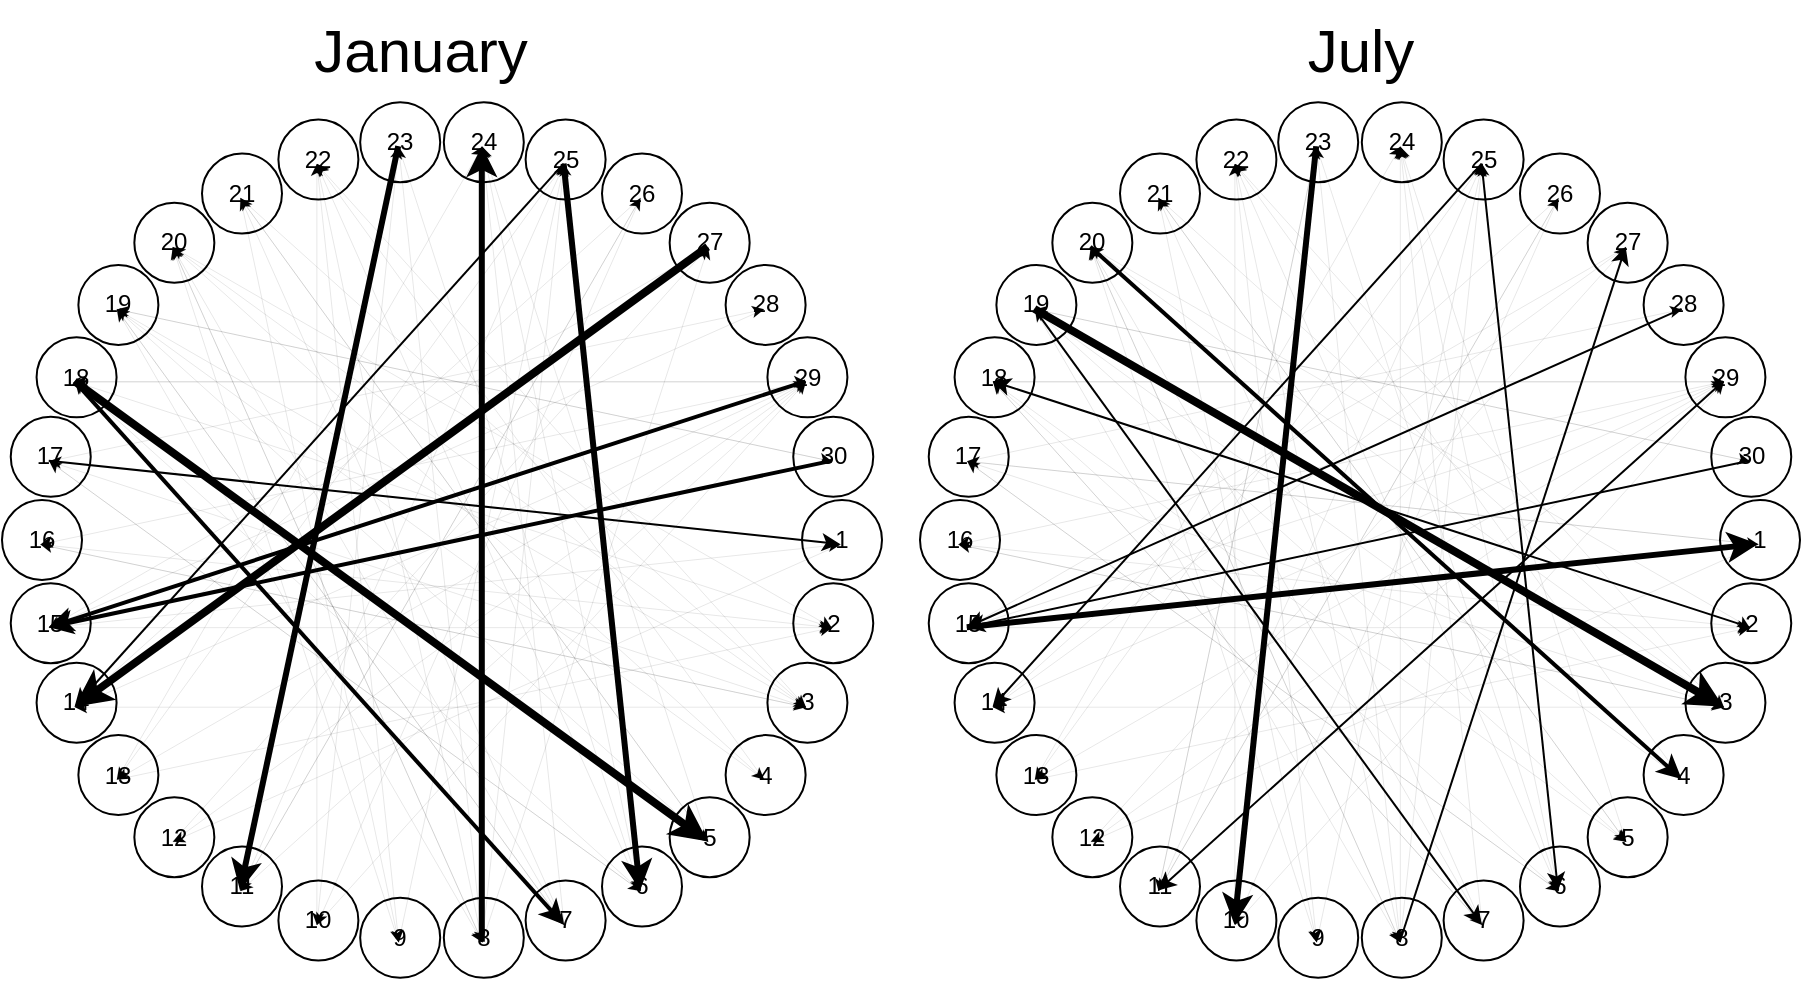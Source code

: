 <mxfile version="21.6.9" type="github">
  <diagram name="第 1 页" id="5oMQ3ZsRyjnSFZF3tfnG">
    <mxGraphModel dx="1050" dy="542" grid="1" gridSize="10" guides="1" tooltips="1" connect="1" arrows="1" fold="1" page="1" pageScale="1" pageWidth="827" pageHeight="1169" math="0" shadow="0">
      <root>
        <mxCell id="0" />
        <mxCell id="1" parent="0" />
        <mxCell id="TIA-kVSFj0vNfFAjIC5h-1" value="" style="group" parent="1" vertex="1" connectable="0">
          <mxGeometry x="51" y="71.096" width="440" height="437.809" as="geometry" />
        </mxCell>
        <mxCell id="TIA-kVSFj0vNfFAjIC5h-2" value="1" style="ellipse;whiteSpace=wrap;html=1;aspect=fixed;" parent="TIA-kVSFj0vNfFAjIC5h-1" vertex="1">
          <mxGeometry x="400" y="198.904" width="40" height="40" as="geometry" />
        </mxCell>
        <mxCell id="TIA-kVSFj0vNfFAjIC5h-3" value="2" style="ellipse;whiteSpace=wrap;html=1;aspect=fixed;" parent="TIA-kVSFj0vNfFAjIC5h-1" vertex="1">
          <mxGeometry x="395.63" y="240.487" width="40" height="40" as="geometry" />
        </mxCell>
        <mxCell id="TIA-kVSFj0vNfFAjIC5h-4" value="3" style="ellipse;whiteSpace=wrap;html=1;aspect=fixed;" parent="TIA-kVSFj0vNfFAjIC5h-1" vertex="1">
          <mxGeometry x="382.709" y="280.252" width="40" height="40" as="geometry" />
        </mxCell>
        <mxCell id="TIA-kVSFj0vNfFAjIC5h-5" value="4" style="ellipse;whiteSpace=wrap;html=1;aspect=fixed;" parent="TIA-kVSFj0vNfFAjIC5h-1" vertex="1">
          <mxGeometry x="361.803" y="316.461" width="40" height="40" as="geometry" />
        </mxCell>
        <mxCell id="TIA-kVSFj0vNfFAjIC5h-6" value="5" style="ellipse;whiteSpace=wrap;html=1;aspect=fixed;" parent="TIA-kVSFj0vNfFAjIC5h-1" vertex="1">
          <mxGeometry x="333.826" y="347.533" width="40" height="40" as="geometry" />
        </mxCell>
        <mxCell id="TIA-kVSFj0vNfFAjIC5h-7" value="6" style="ellipse;whiteSpace=wrap;html=1;aspect=fixed;" parent="TIA-kVSFj0vNfFAjIC5h-1" vertex="1">
          <mxGeometry x="300" y="372.109" width="40" height="40" as="geometry" />
        </mxCell>
        <mxCell id="TIA-kVSFj0vNfFAjIC5h-8" value="7" style="ellipse;whiteSpace=wrap;html=1;aspect=fixed;" parent="TIA-kVSFj0vNfFAjIC5h-1" vertex="1">
          <mxGeometry x="261.803" y="389.116" width="40" height="40" as="geometry" />
        </mxCell>
        <mxCell id="TIA-kVSFj0vNfFAjIC5h-9" value="8" style="ellipse;whiteSpace=wrap;html=1;aspect=fixed;" parent="TIA-kVSFj0vNfFAjIC5h-1" vertex="1">
          <mxGeometry x="220.906" y="397.809" width="40" height="40" as="geometry" />
        </mxCell>
        <mxCell id="TIA-kVSFj0vNfFAjIC5h-10" value="9" style="ellipse;whiteSpace=wrap;html=1;aspect=fixed;" parent="TIA-kVSFj0vNfFAjIC5h-1" vertex="1">
          <mxGeometry x="179.094" y="397.809" width="40" height="40" as="geometry" />
        </mxCell>
        <mxCell id="TIA-kVSFj0vNfFAjIC5h-11" value="10" style="ellipse;whiteSpace=wrap;html=1;aspect=fixed;" parent="TIA-kVSFj0vNfFAjIC5h-1" vertex="1">
          <mxGeometry x="138.197" y="389.116" width="40" height="40" as="geometry" />
        </mxCell>
        <mxCell id="TIA-kVSFj0vNfFAjIC5h-12" value="11" style="ellipse;whiteSpace=wrap;html=1;aspect=fixed;" parent="TIA-kVSFj0vNfFAjIC5h-1" vertex="1">
          <mxGeometry x="100.0" y="372.109" width="40" height="40" as="geometry" />
        </mxCell>
        <mxCell id="TIA-kVSFj0vNfFAjIC5h-13" value="12" style="ellipse;whiteSpace=wrap;html=1;aspect=fixed;" parent="TIA-kVSFj0vNfFAjIC5h-1" vertex="1">
          <mxGeometry x="66.174" y="347.533" width="40" height="40" as="geometry" />
        </mxCell>
        <mxCell id="TIA-kVSFj0vNfFAjIC5h-14" value="13" style="ellipse;whiteSpace=wrap;html=1;aspect=fixed;" parent="TIA-kVSFj0vNfFAjIC5h-1" vertex="1">
          <mxGeometry x="38.197" y="316.461" width="40" height="40" as="geometry" />
        </mxCell>
        <mxCell id="TIA-kVSFj0vNfFAjIC5h-15" value="14" style="ellipse;whiteSpace=wrap;html=1;aspect=fixed;" parent="TIA-kVSFj0vNfFAjIC5h-1" vertex="1">
          <mxGeometry x="17.291" y="280.252" width="40" height="40" as="geometry" />
        </mxCell>
        <mxCell id="TIA-kVSFj0vNfFAjIC5h-16" value="15" style="ellipse;whiteSpace=wrap;html=1;aspect=fixed;" parent="TIA-kVSFj0vNfFAjIC5h-1" vertex="1">
          <mxGeometry x="4.37" y="240.487" width="40" height="40" as="geometry" />
        </mxCell>
        <mxCell id="TIA-kVSFj0vNfFAjIC5h-17" value="16" style="ellipse;whiteSpace=wrap;html=1;aspect=fixed;" parent="TIA-kVSFj0vNfFAjIC5h-1" vertex="1">
          <mxGeometry y="198.904" width="40" height="40" as="geometry" />
        </mxCell>
        <mxCell id="TIA-kVSFj0vNfFAjIC5h-18" value="17" style="ellipse;whiteSpace=wrap;html=1;aspect=fixed;" parent="TIA-kVSFj0vNfFAjIC5h-1" vertex="1">
          <mxGeometry x="4.37" y="157.322" width="40" height="40" as="geometry" />
        </mxCell>
        <mxCell id="TIA-kVSFj0vNfFAjIC5h-19" value="18" style="ellipse;whiteSpace=wrap;html=1;aspect=fixed;" parent="TIA-kVSFj0vNfFAjIC5h-1" vertex="1">
          <mxGeometry x="17.291" y="117.557" width="40" height="40" as="geometry" />
        </mxCell>
        <mxCell id="TIA-kVSFj0vNfFAjIC5h-20" value="19" style="ellipse;whiteSpace=wrap;html=1;aspect=fixed;" parent="TIA-kVSFj0vNfFAjIC5h-1" vertex="1">
          <mxGeometry x="38.197" y="81.347" width="40" height="40" as="geometry" />
        </mxCell>
        <mxCell id="TIA-kVSFj0vNfFAjIC5h-21" value="20" style="ellipse;whiteSpace=wrap;html=1;aspect=fixed;" parent="TIA-kVSFj0vNfFAjIC5h-1" vertex="1">
          <mxGeometry x="66.174" y="50.275" width="40" height="40" as="geometry" />
        </mxCell>
        <mxCell id="TIA-kVSFj0vNfFAjIC5h-22" value="21" style="ellipse;whiteSpace=wrap;html=1;aspect=fixed;" parent="TIA-kVSFj0vNfFAjIC5h-1" vertex="1">
          <mxGeometry x="100.0" y="25.699" width="40" height="40" as="geometry" />
        </mxCell>
        <mxCell id="TIA-kVSFj0vNfFAjIC5h-23" value="22" style="ellipse;whiteSpace=wrap;html=1;aspect=fixed;" parent="TIA-kVSFj0vNfFAjIC5h-1" vertex="1">
          <mxGeometry x="138.197" y="8.693" width="40" height="40" as="geometry" />
        </mxCell>
        <mxCell id="TIA-kVSFj0vNfFAjIC5h-24" value="23" style="ellipse;whiteSpace=wrap;html=1;aspect=fixed;" parent="TIA-kVSFj0vNfFAjIC5h-1" vertex="1">
          <mxGeometry x="179.094" width="40" height="40" as="geometry" />
        </mxCell>
        <mxCell id="TIA-kVSFj0vNfFAjIC5h-25" value="24" style="ellipse;whiteSpace=wrap;html=1;aspect=fixed;" parent="TIA-kVSFj0vNfFAjIC5h-1" vertex="1">
          <mxGeometry x="220.906" width="40" height="40" as="geometry" />
        </mxCell>
        <mxCell id="TIA-kVSFj0vNfFAjIC5h-26" value="25" style="ellipse;whiteSpace=wrap;html=1;aspect=fixed;" parent="TIA-kVSFj0vNfFAjIC5h-1" vertex="1">
          <mxGeometry x="261.803" y="8.693" width="40" height="40" as="geometry" />
        </mxCell>
        <mxCell id="TIA-kVSFj0vNfFAjIC5h-27" value="26" style="ellipse;whiteSpace=wrap;html=1;aspect=fixed;" parent="TIA-kVSFj0vNfFAjIC5h-1" vertex="1">
          <mxGeometry x="300" y="25.699" width="40" height="40" as="geometry" />
        </mxCell>
        <mxCell id="TIA-kVSFj0vNfFAjIC5h-28" value="27" style="ellipse;whiteSpace=wrap;html=1;aspect=fixed;" parent="TIA-kVSFj0vNfFAjIC5h-1" vertex="1">
          <mxGeometry x="333.826" y="50.275" width="40" height="40" as="geometry" />
        </mxCell>
        <mxCell id="TIA-kVSFj0vNfFAjIC5h-29" value="28" style="ellipse;whiteSpace=wrap;html=1;aspect=fixed;" parent="TIA-kVSFj0vNfFAjIC5h-1" vertex="1">
          <mxGeometry x="361.803" y="81.347" width="40" height="40" as="geometry" />
        </mxCell>
        <mxCell id="TIA-kVSFj0vNfFAjIC5h-30" value="29" style="ellipse;whiteSpace=wrap;html=1;aspect=fixed;" parent="TIA-kVSFj0vNfFAjIC5h-1" vertex="1">
          <mxGeometry x="382.709" y="117.557" width="40" height="40" as="geometry" />
        </mxCell>
        <mxCell id="TIA-kVSFj0vNfFAjIC5h-31" value="30" style="ellipse;whiteSpace=wrap;html=1;aspect=fixed;" parent="TIA-kVSFj0vNfFAjIC5h-1" vertex="1">
          <mxGeometry x="395.63" y="157.322" width="40" height="40" as="geometry" />
        </mxCell>
        <mxCell id="TIA-kVSFj0vNfFAjIC5h-32" value="" style="endArrow=classic;html=1;rounded=0;strokeWidth=0;" parent="1" edge="1">
          <mxGeometry width="50" height="50" relative="1" as="geometry">
            <mxPoint x="470" y="292" as="sourcePoint" />
            <mxPoint x="74.37" y="250.418" as="targetPoint" />
          </mxGeometry>
        </mxCell>
        <mxCell id="TIA-kVSFj0vNfFAjIC5h-33" value="" style="endArrow=classic;html=1;rounded=0;strokeWidth=0;" parent="1" edge="1">
          <mxGeometry width="50" height="50" relative="1" as="geometry">
            <mxPoint x="470" y="292" as="sourcePoint" />
            <mxPoint x="136.174" y="440.629" as="targetPoint" />
          </mxGeometry>
        </mxCell>
        <mxCell id="TIA-kVSFj0vNfFAjIC5h-34" value="" style="endArrow=classic;html=1;rounded=0;strokeWidth=0;" parent="1" edge="1">
          <mxGeometry width="50" height="50" relative="1" as="geometry">
            <mxPoint x="465.63" y="333.582" as="sourcePoint" />
            <mxPoint x="87.291" y="210.653" as="targetPoint" />
          </mxGeometry>
        </mxCell>
        <mxCell id="TIA-kVSFj0vNfFAjIC5h-35" value="" style="endArrow=classic;html=1;rounded=0;strokeWidth=0;" parent="1" edge="1">
          <mxGeometry width="50" height="50" relative="1" as="geometry">
            <mxPoint x="452.709" y="373.347" as="sourcePoint" />
            <mxPoint x="136.174" y="143.371" as="targetPoint" />
          </mxGeometry>
        </mxCell>
        <mxCell id="TIA-kVSFj0vNfFAjIC5h-36" value="" style="endArrow=classic;html=1;rounded=0;strokeWidth=0;" parent="1" edge="1">
          <mxGeometry width="50" height="50" relative="1" as="geometry">
            <mxPoint x="452.709" y="373.347" as="sourcePoint" />
            <mxPoint x="70" y="292.0" as="targetPoint" />
          </mxGeometry>
        </mxCell>
        <mxCell id="TIA-kVSFj0vNfFAjIC5h-37" value="" style="endArrow=classic;html=1;rounded=0;strokeWidth=0;" parent="1" edge="1">
          <mxGeometry width="50" height="50" relative="1" as="geometry">
            <mxPoint x="452.709" y="373.347" as="sourcePoint" />
            <mxPoint x="208.197" y="101.789" as="targetPoint" />
          </mxGeometry>
        </mxCell>
        <mxCell id="TIA-kVSFj0vNfFAjIC5h-38" value="" style="endArrow=classic;html=1;rounded=0;strokeWidth=0;" parent="1" edge="1">
          <mxGeometry width="50" height="50" relative="1" as="geometry">
            <mxPoint x="452.709" y="373.347" as="sourcePoint" />
            <mxPoint x="87.291" y="373.347" as="targetPoint" />
          </mxGeometry>
        </mxCell>
        <mxCell id="TIA-kVSFj0vNfFAjIC5h-39" value="" style="endArrow=classic;html=1;rounded=0;strokeWidth=0;" parent="1" edge="1">
          <mxGeometry width="50" height="50" relative="1" as="geometry">
            <mxPoint x="431.803" y="409.557" as="sourcePoint" />
            <mxPoint x="108.197" y="174.443" as="targetPoint" />
          </mxGeometry>
        </mxCell>
        <mxCell id="TIA-kVSFj0vNfFAjIC5h-40" value="" style="endArrow=classic;html=1;rounded=0;strokeWidth=0;" parent="1" edge="1">
          <mxGeometry width="50" height="50" relative="1" as="geometry">
            <mxPoint x="431.803" y="409.557" as="sourcePoint" />
            <mxPoint x="208.197" y="101.789" as="targetPoint" />
          </mxGeometry>
        </mxCell>
        <mxCell id="TIA-kVSFj0vNfFAjIC5h-41" value="" style="endArrow=classic;html=1;rounded=0;strokeWidth=0;" parent="1" edge="1">
          <mxGeometry width="50" height="50" relative="1" as="geometry">
            <mxPoint x="403.826" y="440.629" as="sourcePoint" />
            <mxPoint x="170.0" y="118.795" as="targetPoint" />
          </mxGeometry>
        </mxCell>
        <mxCell id="TIA-kVSFj0vNfFAjIC5h-42" value="" style="endArrow=classic;html=1;rounded=0;strokeWidth=0;" parent="1" edge="1">
          <mxGeometry width="50" height="50" relative="1" as="geometry">
            <mxPoint x="403.826" y="440.629" as="sourcePoint" />
            <mxPoint x="290.906" y="93.096" as="targetPoint" />
          </mxGeometry>
        </mxCell>
        <mxCell id="TIA-kVSFj0vNfFAjIC5h-43" value="" style="endArrow=classic;html=1;rounded=0;strokeWidth=0;" parent="1" edge="1">
          <mxGeometry width="50" height="50" relative="1" as="geometry">
            <mxPoint x="370" y="465.205" as="sourcePoint" />
            <mxPoint x="290.906" y="93.096" as="targetPoint" />
          </mxGeometry>
        </mxCell>
        <mxCell id="TIA-kVSFj0vNfFAjIC5h-44" value="" style="endArrow=classic;html=1;rounded=0;strokeWidth=0;" parent="1" edge="1">
          <mxGeometry width="50" height="50" relative="1" as="geometry">
            <mxPoint x="370" y="465.205" as="sourcePoint" />
            <mxPoint x="87.291" y="210.653" as="targetPoint" />
          </mxGeometry>
        </mxCell>
        <mxCell id="TIA-kVSFj0vNfFAjIC5h-45" value="" style="endArrow=classic;html=1;rounded=0;strokeWidth=0;" parent="1" edge="1">
          <mxGeometry width="50" height="50" relative="1" as="geometry">
            <mxPoint x="370" y="465.205" as="sourcePoint" />
            <mxPoint x="331.803" y="101.789" as="targetPoint" />
          </mxGeometry>
        </mxCell>
        <mxCell id="TIA-kVSFj0vNfFAjIC5h-46" value="" style="endArrow=classic;html=1;rounded=0;strokeWidth=0;" parent="1" edge="1">
          <mxGeometry width="50" height="50" relative="1" as="geometry">
            <mxPoint x="370" y="465.205" as="sourcePoint" />
            <mxPoint x="74.37" y="250.418" as="targetPoint" />
          </mxGeometry>
        </mxCell>
        <mxCell id="TIA-kVSFj0vNfFAjIC5h-47" value="" style="endArrow=classic;html=1;rounded=0;strokeWidth=0;" parent="1" edge="1">
          <mxGeometry width="50" height="50" relative="1" as="geometry">
            <mxPoint x="331.803" y="482.211" as="sourcePoint" />
            <mxPoint x="170.0" y="118.795" as="targetPoint" />
          </mxGeometry>
        </mxCell>
        <mxCell id="TIA-kVSFj0vNfFAjIC5h-48" value="" style="endArrow=classic;html=1;rounded=0;strokeWidth=0;" parent="1" edge="1">
          <mxGeometry width="50" height="50" relative="1" as="geometry">
            <mxPoint x="331.803" y="482.211" as="sourcePoint" />
            <mxPoint x="290.906" y="93.096" as="targetPoint" />
          </mxGeometry>
        </mxCell>
        <mxCell id="TIA-kVSFj0vNfFAjIC5h-49" value="" style="endArrow=classic;html=1;rounded=0;strokeWidth=0;" parent="1" edge="1">
          <mxGeometry width="50" height="50" relative="1" as="geometry">
            <mxPoint x="331.803" y="482.211" as="sourcePoint" />
            <mxPoint x="136.174" y="143.371" as="targetPoint" />
          </mxGeometry>
        </mxCell>
        <mxCell id="TIA-kVSFj0vNfFAjIC5h-50" value="" style="endArrow=classic;html=1;rounded=0;strokeWidth=0;" parent="1" edge="1">
          <mxGeometry width="50" height="50" relative="1" as="geometry">
            <mxPoint x="331.803" y="482.211" as="sourcePoint" />
            <mxPoint x="108.197" y="174.443" as="targetPoint" />
          </mxGeometry>
        </mxCell>
        <mxCell id="TIA-kVSFj0vNfFAjIC5h-51" value="" style="endArrow=classic;html=1;rounded=0;strokeWidth=0;" parent="1" edge="1">
          <mxGeometry width="50" height="50" relative="1" as="geometry">
            <mxPoint x="331.803" y="482.211" as="sourcePoint" />
            <mxPoint x="87.291" y="210.653" as="targetPoint" />
          </mxGeometry>
        </mxCell>
        <mxCell id="TIA-kVSFj0vNfFAjIC5h-52" value="" style="endArrow=classic;html=1;rounded=0;strokeWidth=0;" parent="1" edge="1">
          <mxGeometry width="50" height="50" relative="1" as="geometry">
            <mxPoint x="290.906" y="490.904" as="sourcePoint" />
            <mxPoint x="249.094" y="93.096" as="targetPoint" />
          </mxGeometry>
        </mxCell>
        <mxCell id="TIA-kVSFj0vNfFAjIC5h-53" value="" style="endArrow=classic;html=1;rounded=0;strokeWidth=3;" parent="1" edge="1">
          <mxGeometry width="50" height="50" relative="1" as="geometry">
            <mxPoint x="290.906" y="490.904" as="sourcePoint" />
            <mxPoint x="290.906" y="93.096" as="targetPoint" />
          </mxGeometry>
        </mxCell>
        <mxCell id="TIA-kVSFj0vNfFAjIC5h-54" value="" style="endArrow=classic;html=1;rounded=0;strokeWidth=0;" parent="1" edge="1">
          <mxGeometry width="50" height="50" relative="1" as="geometry">
            <mxPoint x="290.906" y="490.904" as="sourcePoint" />
            <mxPoint x="331.803" y="101.789" as="targetPoint" />
          </mxGeometry>
        </mxCell>
        <mxCell id="TIA-kVSFj0vNfFAjIC5h-55" value="" style="endArrow=classic;html=1;rounded=0;strokeWidth=0;" parent="1" edge="1">
          <mxGeometry width="50" height="50" relative="1" as="geometry">
            <mxPoint x="290.906" y="490.904" as="sourcePoint" />
            <mxPoint x="136.174" y="143.371" as="targetPoint" />
          </mxGeometry>
        </mxCell>
        <mxCell id="TIA-kVSFj0vNfFAjIC5h-56" value="" style="endArrow=classic;html=1;rounded=0;strokeWidth=0;" parent="1" edge="1">
          <mxGeometry width="50" height="50" relative="1" as="geometry">
            <mxPoint x="290.906" y="490.904" as="sourcePoint" />
            <mxPoint x="403.826" y="143.371" as="targetPoint" />
          </mxGeometry>
        </mxCell>
        <mxCell id="TIA-kVSFj0vNfFAjIC5h-57" value="" style="endArrow=classic;html=1;rounded=0;strokeWidth=0;" parent="1" edge="1">
          <mxGeometry width="50" height="50" relative="1" as="geometry">
            <mxPoint x="249.094" y="490.904" as="sourcePoint" />
            <mxPoint x="331.803" y="101.789" as="targetPoint" />
          </mxGeometry>
        </mxCell>
        <mxCell id="TIA-kVSFj0vNfFAjIC5h-58" value="" style="endArrow=classic;html=1;rounded=0;strokeWidth=0;" parent="1" edge="1">
          <mxGeometry width="50" height="50" relative="1" as="geometry">
            <mxPoint x="249.094" y="490.904" as="sourcePoint" />
            <mxPoint x="136.174" y="143.371" as="targetPoint" />
          </mxGeometry>
        </mxCell>
        <mxCell id="TIA-kVSFj0vNfFAjIC5h-59" value="" style="endArrow=classic;html=1;rounded=0;strokeWidth=0;" parent="1" edge="1">
          <mxGeometry width="50" height="50" relative="1" as="geometry">
            <mxPoint x="208.197" y="482.211" as="sourcePoint" />
            <mxPoint x="208.197" y="101.789" as="targetPoint" />
          </mxGeometry>
        </mxCell>
        <mxCell id="TIA-kVSFj0vNfFAjIC5h-60" value="" style="endArrow=classic;html=1;rounded=0;strokeWidth=0;" parent="1" edge="1">
          <mxGeometry width="50" height="50" relative="1" as="geometry">
            <mxPoint x="208.197" y="482.211" as="sourcePoint" />
            <mxPoint x="452.709" y="210.653" as="targetPoint" />
          </mxGeometry>
        </mxCell>
        <mxCell id="TIA-kVSFj0vNfFAjIC5h-61" value="" style="endArrow=classic;html=1;rounded=0;strokeWidth=0;" parent="1" edge="1">
          <mxGeometry width="50" height="50" relative="1" as="geometry">
            <mxPoint x="170.0" y="465.205" as="sourcePoint" />
            <mxPoint x="370" y="118.795" as="targetPoint" />
          </mxGeometry>
        </mxCell>
        <mxCell id="TIA-kVSFj0vNfFAjIC5h-62" value="" style="endArrow=classic;html=1;rounded=0;strokeWidth=0;" parent="1" edge="1">
          <mxGeometry width="50" height="50" relative="1" as="geometry">
            <mxPoint x="170.0" y="465.205" as="sourcePoint" />
            <mxPoint x="331.803" y="101.789" as="targetPoint" />
          </mxGeometry>
        </mxCell>
        <mxCell id="TIA-kVSFj0vNfFAjIC5h-63" value="" style="endArrow=classic;html=1;rounded=0;strokeWidth=0;" parent="1" edge="1">
          <mxGeometry width="50" height="50" relative="1" as="geometry">
            <mxPoint x="170.0" y="465.205" as="sourcePoint" />
            <mxPoint x="249.094" y="93.096" as="targetPoint" />
          </mxGeometry>
        </mxCell>
        <mxCell id="TIA-kVSFj0vNfFAjIC5h-64" value="" style="endArrow=classic;html=1;rounded=0;strokeWidth=0;" parent="1" edge="1">
          <mxGeometry width="50" height="50" relative="1" as="geometry">
            <mxPoint x="136.174" y="440.629" as="sourcePoint" />
            <mxPoint x="403.826" y="143.371" as="targetPoint" />
          </mxGeometry>
        </mxCell>
        <mxCell id="TIA-kVSFj0vNfFAjIC5h-65" value="" style="endArrow=classic;html=1;rounded=0;strokeWidth=0;" parent="1" edge="1">
          <mxGeometry width="50" height="50" relative="1" as="geometry">
            <mxPoint x="136.174" y="440.629" as="sourcePoint" />
            <mxPoint x="452.709" y="210.653" as="targetPoint" />
          </mxGeometry>
        </mxCell>
        <mxCell id="TIA-kVSFj0vNfFAjIC5h-66" value="" style="endArrow=classic;html=1;rounded=0;strokeWidth=0;" parent="1" edge="1">
          <mxGeometry width="50" height="50" relative="1" as="geometry">
            <mxPoint x="108.197" y="409.557" as="sourcePoint" />
            <mxPoint x="465.63" y="333.582" as="targetPoint" />
          </mxGeometry>
        </mxCell>
        <mxCell id="TIA-kVSFj0vNfFAjIC5h-67" value="" style="endArrow=classic;html=1;rounded=0;strokeWidth=0;" parent="1" edge="1">
          <mxGeometry width="50" height="50" relative="1" as="geometry">
            <mxPoint x="108.197" y="409.557" as="sourcePoint" />
            <mxPoint x="290.906" y="93.096" as="targetPoint" />
          </mxGeometry>
        </mxCell>
        <mxCell id="TIA-kVSFj0vNfFAjIC5h-68" value="" style="endArrow=classic;html=1;rounded=0;strokeWidth=0;" parent="1" edge="1">
          <mxGeometry width="50" height="50" relative="1" as="geometry">
            <mxPoint x="87.291" y="373.347" as="sourcePoint" />
            <mxPoint x="452.709" y="210.653" as="targetPoint" />
          </mxGeometry>
        </mxCell>
        <mxCell id="TIA-kVSFj0vNfFAjIC5h-69" value="" style="endArrow=classic;html=1;rounded=0;strokeWidth=0;" parent="1" edge="1">
          <mxGeometry width="50" height="50" relative="1" as="geometry">
            <mxPoint x="74.37" y="333.582" as="sourcePoint" />
            <mxPoint x="470" y="292" as="targetPoint" />
          </mxGeometry>
        </mxCell>
        <mxCell id="TIA-kVSFj0vNfFAjIC5h-70" value="" style="endArrow=classic;html=1;rounded=0;strokeWidth=0;" parent="1" edge="1">
          <mxGeometry width="50" height="50" relative="1" as="geometry">
            <mxPoint x="74.37" y="333.582" as="sourcePoint" />
            <mxPoint x="465.63" y="333.582" as="targetPoint" />
          </mxGeometry>
        </mxCell>
        <mxCell id="TIA-kVSFj0vNfFAjIC5h-71" value="" style="endArrow=classic;html=1;rounded=0;strokeWidth=0;" parent="1" edge="1">
          <mxGeometry width="50" height="50" relative="1" as="geometry">
            <mxPoint x="70" y="292.0" as="sourcePoint" />
            <mxPoint x="465.63" y="333.582" as="targetPoint" />
          </mxGeometry>
        </mxCell>
        <mxCell id="TIA-kVSFj0vNfFAjIC5h-72" value="" style="endArrow=classic;html=1;rounded=0;strokeWidth=0;" parent="1" edge="1">
          <mxGeometry width="50" height="50" relative="1" as="geometry">
            <mxPoint x="70" y="292.0" as="sourcePoint" />
            <mxPoint x="452.709" y="373.347" as="targetPoint" />
          </mxGeometry>
        </mxCell>
        <mxCell id="TIA-kVSFj0vNfFAjIC5h-73" value="" style="endArrow=classic;html=1;rounded=0;strokeWidth=1;" parent="1" edge="1">
          <mxGeometry width="50" height="50" relative="1" as="geometry">
            <mxPoint x="74.37" y="250.418" as="sourcePoint" />
            <mxPoint x="470" y="292" as="targetPoint" />
          </mxGeometry>
        </mxCell>
        <mxCell id="TIA-kVSFj0vNfFAjIC5h-74" value="" style="endArrow=classic;html=1;rounded=0;strokeWidth=0;" parent="1" edge="1">
          <mxGeometry width="50" height="50" relative="1" as="geometry">
            <mxPoint x="74.37" y="250.418" as="sourcePoint" />
            <mxPoint x="452.709" y="373.347" as="targetPoint" />
          </mxGeometry>
        </mxCell>
        <mxCell id="TIA-kVSFj0vNfFAjIC5h-75" value="" style="endArrow=classic;html=1;rounded=0;strokeWidth=0;" parent="1" edge="1">
          <mxGeometry width="50" height="50" relative="1" as="geometry">
            <mxPoint x="74.37" y="250.418" as="sourcePoint" />
            <mxPoint x="431.803" y="174.443" as="targetPoint" />
          </mxGeometry>
        </mxCell>
        <mxCell id="TIA-kVSFj0vNfFAjIC5h-76" value="" style="endArrow=classic;html=1;rounded=0;strokeWidth=0;" parent="1" edge="1">
          <mxGeometry width="50" height="50" relative="1" as="geometry">
            <mxPoint x="74.37" y="250.418" as="sourcePoint" />
            <mxPoint x="370" y="465.205" as="targetPoint" />
          </mxGeometry>
        </mxCell>
        <mxCell id="TIA-kVSFj0vNfFAjIC5h-77" value="" style="endArrow=classic;html=1;rounded=0;strokeWidth=4;" parent="1" edge="1">
          <mxGeometry width="50" height="50" relative="1" as="geometry">
            <mxPoint x="87.291" y="210.653" as="sourcePoint" />
            <mxPoint x="403.826" y="440.629" as="targetPoint" />
          </mxGeometry>
        </mxCell>
        <mxCell id="TIA-kVSFj0vNfFAjIC5h-78" value="" style="endArrow=classic;html=1;rounded=0;strokeWidth=2;" parent="1" edge="1">
          <mxGeometry width="50" height="50" relative="1" as="geometry">
            <mxPoint x="87.291" y="210.653" as="sourcePoint" />
            <mxPoint x="331.803" y="482.211" as="targetPoint" />
          </mxGeometry>
        </mxCell>
        <mxCell id="TIA-kVSFj0vNfFAjIC5h-79" value="" style="endArrow=classic;html=1;rounded=0;strokeWidth=0;" parent="1" edge="1">
          <mxGeometry width="50" height="50" relative="1" as="geometry">
            <mxPoint x="87.291" y="210.653" as="sourcePoint" />
            <mxPoint x="452.709" y="210.653" as="targetPoint" />
          </mxGeometry>
        </mxCell>
        <mxCell id="TIA-kVSFj0vNfFAjIC5h-80" value="" style="endArrow=classic;html=1;rounded=0;strokeWidth=0;" parent="1" edge="1">
          <mxGeometry width="50" height="50" relative="1" as="geometry">
            <mxPoint x="108.197" y="174.443" as="sourcePoint" />
            <mxPoint x="403.826" y="440.629" as="targetPoint" />
          </mxGeometry>
        </mxCell>
        <mxCell id="TIA-kVSFj0vNfFAjIC5h-81" value="" style="endArrow=classic;html=1;rounded=0;strokeWidth=0;" parent="1" edge="1">
          <mxGeometry width="50" height="50" relative="1" as="geometry">
            <mxPoint x="108.197" y="174.443" as="sourcePoint" />
            <mxPoint x="452.709" y="373.347" as="targetPoint" />
          </mxGeometry>
        </mxCell>
        <mxCell id="TIA-kVSFj0vNfFAjIC5h-82" value="" style="endArrow=classic;html=1;rounded=0;strokeWidth=0;" parent="1" edge="1">
          <mxGeometry width="50" height="50" relative="1" as="geometry">
            <mxPoint x="108.197" y="174.443" as="sourcePoint" />
            <mxPoint x="331.803" y="482.211" as="targetPoint" />
          </mxGeometry>
        </mxCell>
        <mxCell id="TIA-kVSFj0vNfFAjIC5h-83" value="" style="endArrow=classic;html=1;rounded=0;strokeWidth=0;" parent="1" edge="1">
          <mxGeometry width="50" height="50" relative="1" as="geometry">
            <mxPoint x="108.197" y="174.443" as="sourcePoint" />
            <mxPoint x="465.63" y="250.418" as="targetPoint" />
          </mxGeometry>
        </mxCell>
        <mxCell id="TIA-kVSFj0vNfFAjIC5h-84" value="" style="endArrow=classic;html=1;rounded=0;strokeWidth=0;" parent="1" edge="1">
          <mxGeometry width="50" height="50" relative="1" as="geometry">
            <mxPoint x="108.197" y="174.443" as="sourcePoint" />
            <mxPoint x="290.906" y="490.904" as="targetPoint" />
          </mxGeometry>
        </mxCell>
        <mxCell id="TIA-kVSFj0vNfFAjIC5h-85" value="" style="endArrow=classic;html=1;rounded=0;strokeWidth=0;" parent="1" edge="1">
          <mxGeometry width="50" height="50" relative="1" as="geometry">
            <mxPoint x="136.174" y="143.371" as="sourcePoint" />
            <mxPoint x="431.803" y="409.557" as="targetPoint" />
          </mxGeometry>
        </mxCell>
        <mxCell id="TIA-kVSFj0vNfFAjIC5h-86" value="" style="endArrow=classic;html=1;rounded=0;strokeWidth=0;" parent="1" edge="1">
          <mxGeometry width="50" height="50" relative="1" as="geometry">
            <mxPoint x="136.174" y="143.371" as="sourcePoint" />
            <mxPoint x="290.906" y="490.904" as="targetPoint" />
          </mxGeometry>
        </mxCell>
        <mxCell id="TIA-kVSFj0vNfFAjIC5h-87" value="" style="endArrow=classic;html=1;rounded=0;strokeWidth=0;" parent="1" edge="1">
          <mxGeometry width="50" height="50" relative="1" as="geometry">
            <mxPoint x="136.174" y="143.371" as="sourcePoint" />
            <mxPoint x="465.63" y="333.582" as="targetPoint" />
          </mxGeometry>
        </mxCell>
        <mxCell id="TIA-kVSFj0vNfFAjIC5h-88" value="" style="endArrow=classic;html=1;rounded=0;strokeWidth=0;" parent="1" edge="1">
          <mxGeometry width="50" height="50" relative="1" as="geometry">
            <mxPoint x="170.0" y="118.795" as="sourcePoint" />
            <mxPoint x="403.826" y="440.629" as="targetPoint" />
          </mxGeometry>
        </mxCell>
        <mxCell id="TIA-kVSFj0vNfFAjIC5h-89" value="" style="endArrow=classic;html=1;rounded=0;strokeWidth=0;" parent="1" edge="1">
          <mxGeometry width="50" height="50" relative="1" as="geometry">
            <mxPoint x="170.0" y="118.795" as="sourcePoint" />
            <mxPoint x="249.094" y="490.904" as="targetPoint" />
          </mxGeometry>
        </mxCell>
        <mxCell id="TIA-kVSFj0vNfFAjIC5h-90" value="" style="endArrow=classic;html=1;rounded=0;strokeWidth=0;" parent="1" edge="1">
          <mxGeometry width="50" height="50" relative="1" as="geometry">
            <mxPoint x="170.0" y="118.795" as="sourcePoint" />
            <mxPoint x="452.709" y="373.347" as="targetPoint" />
          </mxGeometry>
        </mxCell>
        <mxCell id="TIA-kVSFj0vNfFAjIC5h-91" value="" style="endArrow=classic;html=1;rounded=0;strokeWidth=0;" parent="1" edge="1">
          <mxGeometry width="50" height="50" relative="1" as="geometry">
            <mxPoint x="208.197" y="101.789" as="sourcePoint" />
            <mxPoint x="290.906" y="490.904" as="targetPoint" />
          </mxGeometry>
        </mxCell>
        <mxCell id="TIA-kVSFj0vNfFAjIC5h-92" value="" style="endArrow=classic;html=1;rounded=0;strokeWidth=0;" parent="1" edge="1">
          <mxGeometry width="50" height="50" relative="1" as="geometry">
            <mxPoint x="208.197" y="101.789" as="sourcePoint" />
            <mxPoint x="370" y="465.205" as="targetPoint" />
          </mxGeometry>
        </mxCell>
        <mxCell id="TIA-kVSFj0vNfFAjIC5h-93" value="" style="endArrow=classic;html=1;rounded=0;strokeWidth=0;" parent="1" edge="1">
          <mxGeometry width="50" height="50" relative="1" as="geometry">
            <mxPoint x="208.197" y="101.789" as="sourcePoint" />
            <mxPoint x="249.094" y="490.904" as="targetPoint" />
          </mxGeometry>
        </mxCell>
        <mxCell id="TIA-kVSFj0vNfFAjIC5h-94" value="" style="endArrow=classic;html=1;rounded=0;strokeWidth=0;" parent="1" edge="1">
          <mxGeometry width="50" height="50" relative="1" as="geometry">
            <mxPoint x="249.094" y="93.096" as="sourcePoint" />
            <mxPoint x="208.197" y="482.211" as="targetPoint" />
          </mxGeometry>
        </mxCell>
        <mxCell id="TIA-kVSFj0vNfFAjIC5h-95" value="" style="endArrow=classic;html=1;rounded=0;strokeWidth=0;" parent="1" edge="1">
          <mxGeometry width="50" height="50" relative="1" as="geometry">
            <mxPoint x="249.094" y="93.096" as="sourcePoint" />
            <mxPoint x="370" y="465.205" as="targetPoint" />
          </mxGeometry>
        </mxCell>
        <mxCell id="TIA-kVSFj0vNfFAjIC5h-96" value="" style="endArrow=classic;html=1;rounded=0;strokeWidth=3;" parent="1" edge="1">
          <mxGeometry width="50" height="50" relative="1" as="geometry">
            <mxPoint x="249.094" y="93.096" as="sourcePoint" />
            <mxPoint x="170.0" y="465.205" as="targetPoint" />
          </mxGeometry>
        </mxCell>
        <mxCell id="TIA-kVSFj0vNfFAjIC5h-97" value="" style="endArrow=classic;html=1;rounded=0;strokeWidth=0;" parent="1" edge="1">
          <mxGeometry width="50" height="50" relative="1" as="geometry">
            <mxPoint x="331.803" y="101.789" as="sourcePoint" />
            <mxPoint x="108.197" y="409.557" as="targetPoint" />
          </mxGeometry>
        </mxCell>
        <mxCell id="TIA-kVSFj0vNfFAjIC5h-98" value="" style="endArrow=classic;html=1;rounded=0;strokeWidth=1;" parent="1" edge="1">
          <mxGeometry width="50" height="50" relative="1" as="geometry">
            <mxPoint x="331.803" y="101.789" as="sourcePoint" />
            <mxPoint x="87.291" y="373.347" as="targetPoint" />
          </mxGeometry>
        </mxCell>
        <mxCell id="TIA-kVSFj0vNfFAjIC5h-99" value="" style="endArrow=classic;html=1;rounded=0;strokeWidth=3;" parent="1" edge="1">
          <mxGeometry width="50" height="50" relative="1" as="geometry">
            <mxPoint x="331.803" y="101.789" as="sourcePoint" />
            <mxPoint x="370" y="465.205" as="targetPoint" />
          </mxGeometry>
        </mxCell>
        <mxCell id="TIA-kVSFj0vNfFAjIC5h-100" value="" style="endArrow=classic;html=1;rounded=0;strokeWidth=0;" parent="1" edge="1">
          <mxGeometry width="50" height="50" relative="1" as="geometry">
            <mxPoint x="370" y="118.795" as="sourcePoint" />
            <mxPoint x="170.0" y="465.205" as="targetPoint" />
          </mxGeometry>
        </mxCell>
        <mxCell id="TIA-kVSFj0vNfFAjIC5h-101" value="" style="endArrow=classic;html=1;rounded=0;strokeWidth=0;" parent="1" edge="1">
          <mxGeometry width="50" height="50" relative="1" as="geometry">
            <mxPoint x="370" y="118.795" as="sourcePoint" />
            <mxPoint x="208.197" y="482.211" as="targetPoint" />
          </mxGeometry>
        </mxCell>
        <mxCell id="TIA-kVSFj0vNfFAjIC5h-102" value="" style="endArrow=classic;html=1;rounded=0;strokeWidth=0;" parent="1" edge="1">
          <mxGeometry width="50" height="50" relative="1" as="geometry">
            <mxPoint x="370" y="118.795" as="sourcePoint" />
            <mxPoint x="87.291" y="373.347" as="targetPoint" />
          </mxGeometry>
        </mxCell>
        <mxCell id="TIA-kVSFj0vNfFAjIC5h-103" value="" style="endArrow=classic;html=1;rounded=0;strokeWidth=4;" parent="1" edge="1">
          <mxGeometry width="50" height="50" relative="1" as="geometry">
            <mxPoint x="403.826" y="143.371" as="sourcePoint" />
            <mxPoint x="87.291" y="373.347" as="targetPoint" />
          </mxGeometry>
        </mxCell>
        <mxCell id="TIA-kVSFj0vNfFAjIC5h-104" value="" style="endArrow=classic;html=1;rounded=0;strokeWidth=0;" parent="1" edge="1">
          <mxGeometry width="50" height="50" relative="1" as="geometry">
            <mxPoint x="403.826" y="143.371" as="sourcePoint" />
            <mxPoint x="74.37" y="333.582" as="targetPoint" />
          </mxGeometry>
        </mxCell>
        <mxCell id="TIA-kVSFj0vNfFAjIC5h-105" value="" style="endArrow=classic;html=1;rounded=0;strokeWidth=0;" parent="1" edge="1">
          <mxGeometry width="50" height="50" relative="1" as="geometry">
            <mxPoint x="431.803" y="174.443" as="sourcePoint" />
            <mxPoint x="74.37" y="333.582" as="targetPoint" />
          </mxGeometry>
        </mxCell>
        <mxCell id="TIA-kVSFj0vNfFAjIC5h-106" value="" style="endArrow=classic;html=1;rounded=0;strokeWidth=2;" parent="1" edge="1">
          <mxGeometry width="50" height="50" relative="1" as="geometry">
            <mxPoint x="452.709" y="210.653" as="sourcePoint" />
            <mxPoint x="74.37" y="333.582" as="targetPoint" />
          </mxGeometry>
        </mxCell>
        <mxCell id="TIA-kVSFj0vNfFAjIC5h-107" value="" style="endArrow=classic;html=1;rounded=0;strokeWidth=0;" parent="1" edge="1">
          <mxGeometry width="50" height="50" relative="1" as="geometry">
            <mxPoint x="452.709" y="210.653" as="sourcePoint" />
            <mxPoint x="108.197" y="409.557" as="targetPoint" />
          </mxGeometry>
        </mxCell>
        <mxCell id="TIA-kVSFj0vNfFAjIC5h-108" value="" style="endArrow=classic;html=1;rounded=0;strokeWidth=0;" parent="1" edge="1">
          <mxGeometry width="50" height="50" relative="1" as="geometry">
            <mxPoint x="452.709" y="210.653" as="sourcePoint" />
            <mxPoint x="70" y="292.0" as="targetPoint" />
          </mxGeometry>
        </mxCell>
        <mxCell id="TIA-kVSFj0vNfFAjIC5h-109" value="" style="endArrow=classic;html=1;rounded=0;strokeWidth=0;" parent="1" edge="1">
          <mxGeometry width="50" height="50" relative="1" as="geometry">
            <mxPoint x="452.709" y="210.653" as="sourcePoint" />
            <mxPoint x="170.0" y="465.205" as="targetPoint" />
          </mxGeometry>
        </mxCell>
        <mxCell id="TIA-kVSFj0vNfFAjIC5h-110" value="" style="endArrow=classic;html=1;rounded=0;strokeWidth=0;" parent="1" edge="1">
          <mxGeometry width="50" height="50" relative="1" as="geometry">
            <mxPoint x="452.709" y="210.653" as="sourcePoint" />
            <mxPoint x="87.291" y="210.653" as="targetPoint" />
          </mxGeometry>
        </mxCell>
        <mxCell id="TIA-kVSFj0vNfFAjIC5h-111" value="" style="endArrow=classic;html=1;rounded=0;strokeWidth=2;" parent="1" edge="1">
          <mxGeometry width="50" height="50" relative="1" as="geometry">
            <mxPoint x="465.63" y="250.418" as="sourcePoint" />
            <mxPoint x="74.37" y="333.582" as="targetPoint" />
          </mxGeometry>
        </mxCell>
        <mxCell id="TIA-kVSFj0vNfFAjIC5h-112" value="" style="endArrow=classic;html=1;rounded=0;strokeWidth=0;" parent="1" edge="1">
          <mxGeometry width="50" height="50" relative="1" as="geometry">
            <mxPoint x="465.63" y="250.418" as="sourcePoint" />
            <mxPoint x="108.197" y="174.443" as="targetPoint" />
          </mxGeometry>
        </mxCell>
        <mxCell id="TIA-kVSFj0vNfFAjIC5h-113" value="" style="group" parent="1" vertex="1" connectable="0">
          <mxGeometry x="510" y="71.096" width="440" height="437.809" as="geometry" />
        </mxCell>
        <mxCell id="TIA-kVSFj0vNfFAjIC5h-114" value="1" style="ellipse;whiteSpace=wrap;html=1;aspect=fixed;" parent="TIA-kVSFj0vNfFAjIC5h-113" vertex="1">
          <mxGeometry x="400" y="198.904" width="40" height="40" as="geometry" />
        </mxCell>
        <mxCell id="TIA-kVSFj0vNfFAjIC5h-115" value="2" style="ellipse;whiteSpace=wrap;html=1;aspect=fixed;" parent="TIA-kVSFj0vNfFAjIC5h-113" vertex="1">
          <mxGeometry x="395.63" y="240.487" width="40" height="40" as="geometry" />
        </mxCell>
        <mxCell id="TIA-kVSFj0vNfFAjIC5h-116" value="3" style="ellipse;whiteSpace=wrap;html=1;aspect=fixed;" parent="TIA-kVSFj0vNfFAjIC5h-113" vertex="1">
          <mxGeometry x="382.709" y="280.252" width="40" height="40" as="geometry" />
        </mxCell>
        <mxCell id="TIA-kVSFj0vNfFAjIC5h-117" value="4" style="ellipse;whiteSpace=wrap;html=1;aspect=fixed;" parent="TIA-kVSFj0vNfFAjIC5h-113" vertex="1">
          <mxGeometry x="361.803" y="316.461" width="40" height="40" as="geometry" />
        </mxCell>
        <mxCell id="TIA-kVSFj0vNfFAjIC5h-118" value="5" style="ellipse;whiteSpace=wrap;html=1;aspect=fixed;" parent="TIA-kVSFj0vNfFAjIC5h-113" vertex="1">
          <mxGeometry x="333.826" y="347.533" width="40" height="40" as="geometry" />
        </mxCell>
        <mxCell id="TIA-kVSFj0vNfFAjIC5h-119" value="6" style="ellipse;whiteSpace=wrap;html=1;aspect=fixed;" parent="TIA-kVSFj0vNfFAjIC5h-113" vertex="1">
          <mxGeometry x="300" y="372.109" width="40" height="40" as="geometry" />
        </mxCell>
        <mxCell id="TIA-kVSFj0vNfFAjIC5h-120" value="7" style="ellipse;whiteSpace=wrap;html=1;aspect=fixed;" parent="TIA-kVSFj0vNfFAjIC5h-113" vertex="1">
          <mxGeometry x="261.803" y="389.116" width="40" height="40" as="geometry" />
        </mxCell>
        <mxCell id="TIA-kVSFj0vNfFAjIC5h-121" value="8" style="ellipse;whiteSpace=wrap;html=1;aspect=fixed;" parent="TIA-kVSFj0vNfFAjIC5h-113" vertex="1">
          <mxGeometry x="220.906" y="397.809" width="40" height="40" as="geometry" />
        </mxCell>
        <mxCell id="TIA-kVSFj0vNfFAjIC5h-122" value="9" style="ellipse;whiteSpace=wrap;html=1;aspect=fixed;" parent="TIA-kVSFj0vNfFAjIC5h-113" vertex="1">
          <mxGeometry x="179.094" y="397.809" width="40" height="40" as="geometry" />
        </mxCell>
        <mxCell id="TIA-kVSFj0vNfFAjIC5h-123" value="10" style="ellipse;whiteSpace=wrap;html=1;aspect=fixed;" parent="TIA-kVSFj0vNfFAjIC5h-113" vertex="1">
          <mxGeometry x="138.197" y="389.116" width="40" height="40" as="geometry" />
        </mxCell>
        <mxCell id="TIA-kVSFj0vNfFAjIC5h-124" value="11" style="ellipse;whiteSpace=wrap;html=1;aspect=fixed;" parent="TIA-kVSFj0vNfFAjIC5h-113" vertex="1">
          <mxGeometry x="100.0" y="372.109" width="40" height="40" as="geometry" />
        </mxCell>
        <mxCell id="TIA-kVSFj0vNfFAjIC5h-125" value="12" style="ellipse;whiteSpace=wrap;html=1;aspect=fixed;" parent="TIA-kVSFj0vNfFAjIC5h-113" vertex="1">
          <mxGeometry x="66.174" y="347.533" width="40" height="40" as="geometry" />
        </mxCell>
        <mxCell id="TIA-kVSFj0vNfFAjIC5h-126" value="13" style="ellipse;whiteSpace=wrap;html=1;aspect=fixed;" parent="TIA-kVSFj0vNfFAjIC5h-113" vertex="1">
          <mxGeometry x="38.197" y="316.461" width="40" height="40" as="geometry" />
        </mxCell>
        <mxCell id="TIA-kVSFj0vNfFAjIC5h-127" value="14" style="ellipse;whiteSpace=wrap;html=1;aspect=fixed;" parent="TIA-kVSFj0vNfFAjIC5h-113" vertex="1">
          <mxGeometry x="17.291" y="280.252" width="40" height="40" as="geometry" />
        </mxCell>
        <mxCell id="TIA-kVSFj0vNfFAjIC5h-128" value="15" style="ellipse;whiteSpace=wrap;html=1;aspect=fixed;" parent="TIA-kVSFj0vNfFAjIC5h-113" vertex="1">
          <mxGeometry x="4.37" y="240.487" width="40" height="40" as="geometry" />
        </mxCell>
        <mxCell id="TIA-kVSFj0vNfFAjIC5h-129" value="16" style="ellipse;whiteSpace=wrap;html=1;aspect=fixed;" parent="TIA-kVSFj0vNfFAjIC5h-113" vertex="1">
          <mxGeometry y="198.904" width="40" height="40" as="geometry" />
        </mxCell>
        <mxCell id="TIA-kVSFj0vNfFAjIC5h-130" value="17" style="ellipse;whiteSpace=wrap;html=1;aspect=fixed;" parent="TIA-kVSFj0vNfFAjIC5h-113" vertex="1">
          <mxGeometry x="4.37" y="157.322" width="40" height="40" as="geometry" />
        </mxCell>
        <mxCell id="TIA-kVSFj0vNfFAjIC5h-131" value="18" style="ellipse;whiteSpace=wrap;html=1;aspect=fixed;" parent="TIA-kVSFj0vNfFAjIC5h-113" vertex="1">
          <mxGeometry x="17.291" y="117.557" width="40" height="40" as="geometry" />
        </mxCell>
        <mxCell id="TIA-kVSFj0vNfFAjIC5h-132" value="19" style="ellipse;whiteSpace=wrap;html=1;aspect=fixed;" parent="TIA-kVSFj0vNfFAjIC5h-113" vertex="1">
          <mxGeometry x="38.197" y="81.347" width="40" height="40" as="geometry" />
        </mxCell>
        <mxCell id="TIA-kVSFj0vNfFAjIC5h-133" value="20" style="ellipse;whiteSpace=wrap;html=1;aspect=fixed;" parent="TIA-kVSFj0vNfFAjIC5h-113" vertex="1">
          <mxGeometry x="66.174" y="50.275" width="40" height="40" as="geometry" />
        </mxCell>
        <mxCell id="TIA-kVSFj0vNfFAjIC5h-134" value="21" style="ellipse;whiteSpace=wrap;html=1;aspect=fixed;" parent="TIA-kVSFj0vNfFAjIC5h-113" vertex="1">
          <mxGeometry x="100.0" y="25.699" width="40" height="40" as="geometry" />
        </mxCell>
        <mxCell id="TIA-kVSFj0vNfFAjIC5h-135" value="22" style="ellipse;whiteSpace=wrap;html=1;aspect=fixed;" parent="TIA-kVSFj0vNfFAjIC5h-113" vertex="1">
          <mxGeometry x="138.197" y="8.693" width="40" height="40" as="geometry" />
        </mxCell>
        <mxCell id="TIA-kVSFj0vNfFAjIC5h-136" value="23" style="ellipse;whiteSpace=wrap;html=1;aspect=fixed;" parent="TIA-kVSFj0vNfFAjIC5h-113" vertex="1">
          <mxGeometry x="179.094" width="40" height="40" as="geometry" />
        </mxCell>
        <mxCell id="TIA-kVSFj0vNfFAjIC5h-137" value="24" style="ellipse;whiteSpace=wrap;html=1;aspect=fixed;" parent="TIA-kVSFj0vNfFAjIC5h-113" vertex="1">
          <mxGeometry x="220.906" width="40" height="40" as="geometry" />
        </mxCell>
        <mxCell id="TIA-kVSFj0vNfFAjIC5h-138" value="25" style="ellipse;whiteSpace=wrap;html=1;aspect=fixed;" parent="TIA-kVSFj0vNfFAjIC5h-113" vertex="1">
          <mxGeometry x="261.803" y="8.693" width="40" height="40" as="geometry" />
        </mxCell>
        <mxCell id="TIA-kVSFj0vNfFAjIC5h-139" value="26" style="ellipse;whiteSpace=wrap;html=1;aspect=fixed;" parent="TIA-kVSFj0vNfFAjIC5h-113" vertex="1">
          <mxGeometry x="300" y="25.699" width="40" height="40" as="geometry" />
        </mxCell>
        <mxCell id="TIA-kVSFj0vNfFAjIC5h-140" value="27" style="ellipse;whiteSpace=wrap;html=1;aspect=fixed;" parent="TIA-kVSFj0vNfFAjIC5h-113" vertex="1">
          <mxGeometry x="333.826" y="50.275" width="40" height="40" as="geometry" />
        </mxCell>
        <mxCell id="TIA-kVSFj0vNfFAjIC5h-141" value="28" style="ellipse;whiteSpace=wrap;html=1;aspect=fixed;" parent="TIA-kVSFj0vNfFAjIC5h-113" vertex="1">
          <mxGeometry x="361.803" y="81.347" width="40" height="40" as="geometry" />
        </mxCell>
        <mxCell id="TIA-kVSFj0vNfFAjIC5h-142" value="29" style="ellipse;whiteSpace=wrap;html=1;aspect=fixed;" parent="TIA-kVSFj0vNfFAjIC5h-113" vertex="1">
          <mxGeometry x="382.709" y="117.557" width="40" height="40" as="geometry" />
        </mxCell>
        <mxCell id="TIA-kVSFj0vNfFAjIC5h-143" value="30" style="ellipse;whiteSpace=wrap;html=1;aspect=fixed;" parent="TIA-kVSFj0vNfFAjIC5h-113" vertex="1">
          <mxGeometry x="395.63" y="157.322" width="40" height="40" as="geometry" />
        </mxCell>
        <mxCell id="TIA-kVSFj0vNfFAjIC5h-144" value="" style="endArrow=classic;html=1;rounded=0;strokeWidth=0;" parent="1" edge="1">
          <mxGeometry width="50" height="50" relative="1" as="geometry">
            <mxPoint x="929" y="292" as="sourcePoint" />
            <mxPoint x="533.37" y="250.418" as="targetPoint" />
          </mxGeometry>
        </mxCell>
        <mxCell id="TIA-kVSFj0vNfFAjIC5h-145" value="" style="endArrow=classic;html=1;rounded=0;strokeWidth=0;" parent="1" edge="1">
          <mxGeometry width="50" height="50" relative="1" as="geometry">
            <mxPoint x="929" y="292" as="sourcePoint" />
            <mxPoint x="595.174" y="440.629" as="targetPoint" />
          </mxGeometry>
        </mxCell>
        <mxCell id="TIA-kVSFj0vNfFAjIC5h-146" value="" style="endArrow=classic;html=1;rounded=0;strokeWidth=1;" parent="1" edge="1">
          <mxGeometry width="50" height="50" relative="1" as="geometry">
            <mxPoint x="924.63" y="333.582" as="sourcePoint" />
            <mxPoint x="546.291" y="210.653" as="targetPoint" />
          </mxGeometry>
        </mxCell>
        <mxCell id="TIA-kVSFj0vNfFAjIC5h-147" value="" style="endArrow=classic;html=1;rounded=0;strokeWidth=0;" parent="1" edge="1">
          <mxGeometry width="50" height="50" relative="1" as="geometry">
            <mxPoint x="911.709" y="373.347" as="sourcePoint" />
            <mxPoint x="595.174" y="143.371" as="targetPoint" />
          </mxGeometry>
        </mxCell>
        <mxCell id="TIA-kVSFj0vNfFAjIC5h-148" value="" style="endArrow=classic;html=1;rounded=0;strokeWidth=0;" parent="1" edge="1">
          <mxGeometry width="50" height="50" relative="1" as="geometry">
            <mxPoint x="911.709" y="373.347" as="sourcePoint" />
            <mxPoint x="529" y="292.0" as="targetPoint" />
          </mxGeometry>
        </mxCell>
        <mxCell id="TIA-kVSFj0vNfFAjIC5h-149" value="" style="endArrow=classic;html=1;rounded=0;strokeWidth=0;" parent="1" edge="1">
          <mxGeometry width="50" height="50" relative="1" as="geometry">
            <mxPoint x="911.709" y="373.347" as="sourcePoint" />
            <mxPoint x="667.197" y="101.789" as="targetPoint" />
          </mxGeometry>
        </mxCell>
        <mxCell id="TIA-kVSFj0vNfFAjIC5h-150" value="" style="endArrow=classic;html=1;rounded=0;strokeWidth=0;" parent="1" edge="1">
          <mxGeometry width="50" height="50" relative="1" as="geometry">
            <mxPoint x="911.709" y="373.347" as="sourcePoint" />
            <mxPoint x="546.291" y="373.347" as="targetPoint" />
          </mxGeometry>
        </mxCell>
        <mxCell id="TIA-kVSFj0vNfFAjIC5h-151" value="" style="endArrow=classic;html=1;rounded=0;strokeWidth=0;" parent="1" edge="1">
          <mxGeometry width="50" height="50" relative="1" as="geometry">
            <mxPoint x="890.803" y="409.557" as="sourcePoint" />
            <mxPoint x="567.197" y="174.443" as="targetPoint" />
          </mxGeometry>
        </mxCell>
        <mxCell id="TIA-kVSFj0vNfFAjIC5h-152" value="" style="endArrow=classic;html=1;rounded=0;strokeWidth=0;" parent="1" edge="1">
          <mxGeometry width="50" height="50" relative="1" as="geometry">
            <mxPoint x="890.803" y="409.557" as="sourcePoint" />
            <mxPoint x="667.197" y="101.789" as="targetPoint" />
          </mxGeometry>
        </mxCell>
        <mxCell id="TIA-kVSFj0vNfFAjIC5h-153" value="" style="endArrow=classic;html=1;rounded=0;strokeWidth=0;" parent="1" edge="1">
          <mxGeometry width="50" height="50" relative="1" as="geometry">
            <mxPoint x="862.826" y="440.629" as="sourcePoint" />
            <mxPoint x="629.0" y="118.795" as="targetPoint" />
          </mxGeometry>
        </mxCell>
        <mxCell id="TIA-kVSFj0vNfFAjIC5h-154" value="" style="endArrow=classic;html=1;rounded=0;strokeWidth=0;" parent="1" edge="1">
          <mxGeometry width="50" height="50" relative="1" as="geometry">
            <mxPoint x="862.826" y="440.629" as="sourcePoint" />
            <mxPoint x="749.906" y="93.096" as="targetPoint" />
          </mxGeometry>
        </mxCell>
        <mxCell id="TIA-kVSFj0vNfFAjIC5h-155" value="" style="endArrow=classic;html=1;rounded=0;strokeWidth=0;" parent="1" edge="1">
          <mxGeometry width="50" height="50" relative="1" as="geometry">
            <mxPoint x="829" y="465.205" as="sourcePoint" />
            <mxPoint x="749.906" y="93.096" as="targetPoint" />
          </mxGeometry>
        </mxCell>
        <mxCell id="TIA-kVSFj0vNfFAjIC5h-156" value="" style="endArrow=classic;html=1;rounded=0;strokeWidth=0;" parent="1" edge="1">
          <mxGeometry width="50" height="50" relative="1" as="geometry">
            <mxPoint x="829" y="465.205" as="sourcePoint" />
            <mxPoint x="546.291" y="210.653" as="targetPoint" />
          </mxGeometry>
        </mxCell>
        <mxCell id="TIA-kVSFj0vNfFAjIC5h-157" value="" style="endArrow=classic;html=1;rounded=0;strokeWidth=0;" parent="1" edge="1">
          <mxGeometry width="50" height="50" relative="1" as="geometry">
            <mxPoint x="829" y="465.205" as="sourcePoint" />
            <mxPoint x="790.803" y="101.789" as="targetPoint" />
          </mxGeometry>
        </mxCell>
        <mxCell id="TIA-kVSFj0vNfFAjIC5h-158" value="" style="endArrow=classic;html=1;rounded=0;strokeWidth=0;" parent="1" edge="1">
          <mxGeometry width="50" height="50" relative="1" as="geometry">
            <mxPoint x="829" y="465.205" as="sourcePoint" />
            <mxPoint x="533.37" y="250.418" as="targetPoint" />
          </mxGeometry>
        </mxCell>
        <mxCell id="TIA-kVSFj0vNfFAjIC5h-159" value="" style="endArrow=classic;html=1;rounded=0;strokeWidth=0;" parent="1" edge="1">
          <mxGeometry width="50" height="50" relative="1" as="geometry">
            <mxPoint x="790.803" y="482.211" as="sourcePoint" />
            <mxPoint x="629.0" y="118.795" as="targetPoint" />
          </mxGeometry>
        </mxCell>
        <mxCell id="TIA-kVSFj0vNfFAjIC5h-160" value="" style="endArrow=classic;html=1;rounded=0;strokeWidth=0;" parent="1" edge="1">
          <mxGeometry width="50" height="50" relative="1" as="geometry">
            <mxPoint x="790.803" y="482.211" as="sourcePoint" />
            <mxPoint x="749.906" y="93.096" as="targetPoint" />
          </mxGeometry>
        </mxCell>
        <mxCell id="TIA-kVSFj0vNfFAjIC5h-161" value="" style="endArrow=classic;html=1;rounded=0;strokeWidth=0;" parent="1" edge="1">
          <mxGeometry width="50" height="50" relative="1" as="geometry">
            <mxPoint x="790.803" y="482.211" as="sourcePoint" />
            <mxPoint x="595.174" y="143.371" as="targetPoint" />
          </mxGeometry>
        </mxCell>
        <mxCell id="TIA-kVSFj0vNfFAjIC5h-162" value="" style="endArrow=classic;html=1;rounded=0;strokeWidth=0;" parent="1" edge="1">
          <mxGeometry width="50" height="50" relative="1" as="geometry">
            <mxPoint x="790.803" y="482.211" as="sourcePoint" />
            <mxPoint x="567.197" y="174.443" as="targetPoint" />
          </mxGeometry>
        </mxCell>
        <mxCell id="TIA-kVSFj0vNfFAjIC5h-163" value="" style="endArrow=classic;html=1;rounded=0;strokeWidth=0;" parent="1" edge="1">
          <mxGeometry width="50" height="50" relative="1" as="geometry">
            <mxPoint x="790.803" y="482.211" as="sourcePoint" />
            <mxPoint x="546.291" y="210.653" as="targetPoint" />
          </mxGeometry>
        </mxCell>
        <mxCell id="TIA-kVSFj0vNfFAjIC5h-164" value="" style="endArrow=classic;html=1;rounded=0;strokeWidth=0;" parent="1" edge="1">
          <mxGeometry width="50" height="50" relative="1" as="geometry">
            <mxPoint x="749.906" y="490.904" as="sourcePoint" />
            <mxPoint x="708.094" y="93.096" as="targetPoint" />
          </mxGeometry>
        </mxCell>
        <mxCell id="TIA-kVSFj0vNfFAjIC5h-165" value="" style="endArrow=classic;html=1;rounded=0;strokeWidth=0;" parent="1" edge="1">
          <mxGeometry width="50" height="50" relative="1" as="geometry">
            <mxPoint x="749.906" y="490.904" as="sourcePoint" />
            <mxPoint x="749.906" y="93.096" as="targetPoint" />
          </mxGeometry>
        </mxCell>
        <mxCell id="TIA-kVSFj0vNfFAjIC5h-166" value="" style="endArrow=classic;html=1;rounded=0;strokeWidth=0;" parent="1" edge="1">
          <mxGeometry width="50" height="50" relative="1" as="geometry">
            <mxPoint x="749.906" y="490.904" as="sourcePoint" />
            <mxPoint x="790.803" y="101.789" as="targetPoint" />
          </mxGeometry>
        </mxCell>
        <mxCell id="TIA-kVSFj0vNfFAjIC5h-167" value="" style="endArrow=classic;html=1;rounded=0;strokeWidth=0;" parent="1" edge="1">
          <mxGeometry width="50" height="50" relative="1" as="geometry">
            <mxPoint x="749.906" y="490.904" as="sourcePoint" />
            <mxPoint x="595.174" y="143.371" as="targetPoint" />
          </mxGeometry>
        </mxCell>
        <mxCell id="TIA-kVSFj0vNfFAjIC5h-168" value="" style="endArrow=classic;html=1;rounded=0;strokeWidth=1;" parent="1" edge="1">
          <mxGeometry width="50" height="50" relative="1" as="geometry">
            <mxPoint x="749.906" y="490.904" as="sourcePoint" />
            <mxPoint x="862.826" y="143.371" as="targetPoint" />
          </mxGeometry>
        </mxCell>
        <mxCell id="TIA-kVSFj0vNfFAjIC5h-169" value="" style="endArrow=classic;html=1;rounded=0;strokeWidth=0;" parent="1" edge="1">
          <mxGeometry width="50" height="50" relative="1" as="geometry">
            <mxPoint x="708.094" y="490.904" as="sourcePoint" />
            <mxPoint x="790.803" y="101.789" as="targetPoint" />
          </mxGeometry>
        </mxCell>
        <mxCell id="TIA-kVSFj0vNfFAjIC5h-170" value="" style="endArrow=classic;html=1;rounded=0;strokeWidth=0;" parent="1" edge="1">
          <mxGeometry width="50" height="50" relative="1" as="geometry">
            <mxPoint x="708.094" y="490.904" as="sourcePoint" />
            <mxPoint x="595.174" y="143.371" as="targetPoint" />
          </mxGeometry>
        </mxCell>
        <mxCell id="TIA-kVSFj0vNfFAjIC5h-171" value="" style="endArrow=classic;html=1;rounded=0;strokeWidth=0;" parent="1" edge="1">
          <mxGeometry width="50" height="50" relative="1" as="geometry">
            <mxPoint x="667.197" y="482.211" as="sourcePoint" />
            <mxPoint x="667.197" y="101.789" as="targetPoint" />
          </mxGeometry>
        </mxCell>
        <mxCell id="TIA-kVSFj0vNfFAjIC5h-172" value="" style="endArrow=classic;html=1;rounded=0;strokeWidth=0;" parent="1" edge="1">
          <mxGeometry width="50" height="50" relative="1" as="geometry">
            <mxPoint x="667.197" y="482.211" as="sourcePoint" />
            <mxPoint x="911.709" y="210.653" as="targetPoint" />
          </mxGeometry>
        </mxCell>
        <mxCell id="TIA-kVSFj0vNfFAjIC5h-173" value="" style="endArrow=classic;html=1;rounded=0;strokeWidth=0;" parent="1" edge="1">
          <mxGeometry width="50" height="50" relative="1" as="geometry">
            <mxPoint x="629" y="465.205" as="sourcePoint" />
            <mxPoint x="829" y="118.795" as="targetPoint" />
          </mxGeometry>
        </mxCell>
        <mxCell id="TIA-kVSFj0vNfFAjIC5h-174" value="" style="endArrow=classic;html=1;rounded=0;strokeWidth=0;" parent="1" edge="1">
          <mxGeometry width="50" height="50" relative="1" as="geometry">
            <mxPoint x="629" y="465.205" as="sourcePoint" />
            <mxPoint x="790.803" y="101.789" as="targetPoint" />
          </mxGeometry>
        </mxCell>
        <mxCell id="TIA-kVSFj0vNfFAjIC5h-175" value="" style="endArrow=classic;html=1;rounded=0;strokeWidth=0;" parent="1" edge="1">
          <mxGeometry width="50" height="50" relative="1" as="geometry">
            <mxPoint x="629" y="465.205" as="sourcePoint" />
            <mxPoint x="708.094" y="93.096" as="targetPoint" />
          </mxGeometry>
        </mxCell>
        <mxCell id="TIA-kVSFj0vNfFAjIC5h-176" value="" style="endArrow=classic;html=1;rounded=0;strokeWidth=0;" parent="1" edge="1">
          <mxGeometry width="50" height="50" relative="1" as="geometry">
            <mxPoint x="595.174" y="440.629" as="sourcePoint" />
            <mxPoint x="862.826" y="143.371" as="targetPoint" />
          </mxGeometry>
        </mxCell>
        <mxCell id="TIA-kVSFj0vNfFAjIC5h-177" value="" style="endArrow=classic;html=1;rounded=0;strokeWidth=0;" parent="1" edge="1">
          <mxGeometry width="50" height="50" relative="1" as="geometry">
            <mxPoint x="595.174" y="440.629" as="sourcePoint" />
            <mxPoint x="911.709" y="210.653" as="targetPoint" />
          </mxGeometry>
        </mxCell>
        <mxCell id="TIA-kVSFj0vNfFAjIC5h-178" value="" style="endArrow=classic;html=1;rounded=0;strokeWidth=0;" parent="1" edge="1">
          <mxGeometry width="50" height="50" relative="1" as="geometry">
            <mxPoint x="567.197" y="409.557" as="sourcePoint" />
            <mxPoint x="924.63" y="333.582" as="targetPoint" />
          </mxGeometry>
        </mxCell>
        <mxCell id="TIA-kVSFj0vNfFAjIC5h-179" value="" style="endArrow=classic;html=1;rounded=0;strokeWidth=0;" parent="1" edge="1">
          <mxGeometry width="50" height="50" relative="1" as="geometry">
            <mxPoint x="567.197" y="409.557" as="sourcePoint" />
            <mxPoint x="749.906" y="93.096" as="targetPoint" />
          </mxGeometry>
        </mxCell>
        <mxCell id="TIA-kVSFj0vNfFAjIC5h-180" value="" style="endArrow=classic;html=1;rounded=0;strokeWidth=0;" parent="1" edge="1">
          <mxGeometry width="50" height="50" relative="1" as="geometry">
            <mxPoint x="546.291" y="373.347" as="sourcePoint" />
            <mxPoint x="911.709" y="210.653" as="targetPoint" />
          </mxGeometry>
        </mxCell>
        <mxCell id="TIA-kVSFj0vNfFAjIC5h-181" value="" style="endArrow=classic;html=1;rounded=0;strokeWidth=3;" parent="1" edge="1">
          <mxGeometry width="50" height="50" relative="1" as="geometry">
            <mxPoint x="533.37" y="333.582" as="sourcePoint" />
            <mxPoint x="929" y="292" as="targetPoint" />
          </mxGeometry>
        </mxCell>
        <mxCell id="TIA-kVSFj0vNfFAjIC5h-182" value="" style="endArrow=classic;html=1;rounded=0;strokeWidth=0;" parent="1" edge="1">
          <mxGeometry width="50" height="50" relative="1" as="geometry">
            <mxPoint x="533.37" y="333.582" as="sourcePoint" />
            <mxPoint x="924.63" y="333.582" as="targetPoint" />
          </mxGeometry>
        </mxCell>
        <mxCell id="TIA-kVSFj0vNfFAjIC5h-183" value="" style="endArrow=classic;html=1;rounded=0;strokeWidth=0;" parent="1" edge="1">
          <mxGeometry width="50" height="50" relative="1" as="geometry">
            <mxPoint x="529" y="292.0" as="sourcePoint" />
            <mxPoint x="924.63" y="333.582" as="targetPoint" />
          </mxGeometry>
        </mxCell>
        <mxCell id="TIA-kVSFj0vNfFAjIC5h-184" value="" style="endArrow=classic;html=1;rounded=0;strokeWidth=0;" parent="1" edge="1">
          <mxGeometry width="50" height="50" relative="1" as="geometry">
            <mxPoint x="529" y="292.0" as="sourcePoint" />
            <mxPoint x="911.709" y="373.347" as="targetPoint" />
          </mxGeometry>
        </mxCell>
        <mxCell id="TIA-kVSFj0vNfFAjIC5h-185" value="" style="endArrow=classic;html=1;rounded=0;strokeWidth=0;" parent="1" edge="1">
          <mxGeometry width="50" height="50" relative="1" as="geometry">
            <mxPoint x="533.37" y="250.418" as="sourcePoint" />
            <mxPoint x="929" y="292" as="targetPoint" />
          </mxGeometry>
        </mxCell>
        <mxCell id="TIA-kVSFj0vNfFAjIC5h-186" value="" style="endArrow=classic;html=1;rounded=0;strokeWidth=0;" parent="1" edge="1">
          <mxGeometry width="50" height="50" relative="1" as="geometry">
            <mxPoint x="533.37" y="250.418" as="sourcePoint" />
            <mxPoint x="911.709" y="373.347" as="targetPoint" />
          </mxGeometry>
        </mxCell>
        <mxCell id="TIA-kVSFj0vNfFAjIC5h-187" value="" style="endArrow=classic;html=1;rounded=0;strokeWidth=0;" parent="1" edge="1">
          <mxGeometry width="50" height="50" relative="1" as="geometry">
            <mxPoint x="533.37" y="250.418" as="sourcePoint" />
            <mxPoint x="890.803" y="174.443" as="targetPoint" />
          </mxGeometry>
        </mxCell>
        <mxCell id="TIA-kVSFj0vNfFAjIC5h-188" value="" style="endArrow=classic;html=1;rounded=0;strokeWidth=0;" parent="1" edge="1">
          <mxGeometry width="50" height="50" relative="1" as="geometry">
            <mxPoint x="533.37" y="250.418" as="sourcePoint" />
            <mxPoint x="829" y="465.205" as="targetPoint" />
          </mxGeometry>
        </mxCell>
        <mxCell id="TIA-kVSFj0vNfFAjIC5h-189" value="" style="endArrow=classic;html=1;rounded=0;strokeWidth=0;" parent="1" edge="1">
          <mxGeometry width="50" height="50" relative="1" as="geometry">
            <mxPoint x="546.291" y="210.653" as="sourcePoint" />
            <mxPoint x="862.826" y="440.629" as="targetPoint" />
          </mxGeometry>
        </mxCell>
        <mxCell id="TIA-kVSFj0vNfFAjIC5h-190" value="" style="endArrow=classic;html=1;rounded=0;strokeWidth=0;" parent="1" edge="1">
          <mxGeometry width="50" height="50" relative="1" as="geometry">
            <mxPoint x="546.291" y="210.653" as="sourcePoint" />
            <mxPoint x="790.803" y="482.211" as="targetPoint" />
          </mxGeometry>
        </mxCell>
        <mxCell id="TIA-kVSFj0vNfFAjIC5h-191" value="" style="endArrow=classic;html=1;rounded=0;strokeWidth=0;" parent="1" edge="1">
          <mxGeometry width="50" height="50" relative="1" as="geometry">
            <mxPoint x="546.291" y="210.653" as="sourcePoint" />
            <mxPoint x="911.709" y="210.653" as="targetPoint" />
          </mxGeometry>
        </mxCell>
        <mxCell id="TIA-kVSFj0vNfFAjIC5h-192" value="" style="endArrow=classic;html=1;rounded=0;strokeWidth=0;" parent="1" edge="1">
          <mxGeometry width="50" height="50" relative="1" as="geometry">
            <mxPoint x="567.197" y="174.443" as="sourcePoint" />
            <mxPoint x="862.826" y="440.629" as="targetPoint" />
          </mxGeometry>
        </mxCell>
        <mxCell id="TIA-kVSFj0vNfFAjIC5h-193" value="" style="endArrow=classic;html=1;rounded=0;strokeWidth=4;" parent="1" edge="1">
          <mxGeometry width="50" height="50" relative="1" as="geometry">
            <mxPoint x="567.197" y="174.443" as="sourcePoint" />
            <mxPoint x="911.709" y="373.347" as="targetPoint" />
          </mxGeometry>
        </mxCell>
        <mxCell id="TIA-kVSFj0vNfFAjIC5h-194" value="" style="endArrow=classic;html=1;rounded=0;strokeWidth=1;" parent="1" edge="1">
          <mxGeometry width="50" height="50" relative="1" as="geometry">
            <mxPoint x="567.197" y="174.443" as="sourcePoint" />
            <mxPoint x="790.803" y="482.211" as="targetPoint" />
          </mxGeometry>
        </mxCell>
        <mxCell id="TIA-kVSFj0vNfFAjIC5h-195" value="" style="endArrow=classic;html=1;rounded=0;strokeWidth=0;" parent="1" edge="1">
          <mxGeometry width="50" height="50" relative="1" as="geometry">
            <mxPoint x="567.197" y="174.443" as="sourcePoint" />
            <mxPoint x="924.63" y="250.418" as="targetPoint" />
          </mxGeometry>
        </mxCell>
        <mxCell id="TIA-kVSFj0vNfFAjIC5h-196" value="" style="endArrow=classic;html=1;rounded=0;strokeWidth=0;" parent="1" edge="1">
          <mxGeometry width="50" height="50" relative="1" as="geometry">
            <mxPoint x="567.197" y="174.443" as="sourcePoint" />
            <mxPoint x="749.906" y="490.904" as="targetPoint" />
          </mxGeometry>
        </mxCell>
        <mxCell id="TIA-kVSFj0vNfFAjIC5h-197" value="" style="endArrow=classic;html=1;rounded=0;strokeWidth=2;" parent="1" edge="1">
          <mxGeometry width="50" height="50" relative="1" as="geometry">
            <mxPoint x="595.174" y="143.371" as="sourcePoint" />
            <mxPoint x="890.803" y="409.557" as="targetPoint" />
          </mxGeometry>
        </mxCell>
        <mxCell id="TIA-kVSFj0vNfFAjIC5h-198" value="" style="endArrow=classic;html=1;rounded=0;strokeWidth=0;" parent="1" edge="1">
          <mxGeometry width="50" height="50" relative="1" as="geometry">
            <mxPoint x="595.174" y="143.371" as="sourcePoint" />
            <mxPoint x="749.906" y="490.904" as="targetPoint" />
          </mxGeometry>
        </mxCell>
        <mxCell id="TIA-kVSFj0vNfFAjIC5h-199" value="" style="endArrow=classic;html=1;rounded=0;strokeWidth=0;" parent="1" edge="1">
          <mxGeometry width="50" height="50" relative="1" as="geometry">
            <mxPoint x="595.174" y="143.371" as="sourcePoint" />
            <mxPoint x="924.63" y="333.582" as="targetPoint" />
          </mxGeometry>
        </mxCell>
        <mxCell id="TIA-kVSFj0vNfFAjIC5h-200" value="" style="endArrow=classic;html=1;rounded=0;strokeWidth=0;" parent="1" edge="1">
          <mxGeometry width="50" height="50" relative="1" as="geometry">
            <mxPoint x="629.0" y="118.795" as="sourcePoint" />
            <mxPoint x="862.826" y="440.629" as="targetPoint" />
          </mxGeometry>
        </mxCell>
        <mxCell id="TIA-kVSFj0vNfFAjIC5h-201" value="" style="endArrow=classic;html=1;rounded=0;strokeWidth=0;" parent="1" edge="1">
          <mxGeometry width="50" height="50" relative="1" as="geometry">
            <mxPoint x="629.0" y="118.795" as="sourcePoint" />
            <mxPoint x="708.094" y="490.904" as="targetPoint" />
          </mxGeometry>
        </mxCell>
        <mxCell id="TIA-kVSFj0vNfFAjIC5h-202" value="" style="endArrow=classic;html=1;rounded=0;strokeWidth=0;" parent="1" edge="1">
          <mxGeometry width="50" height="50" relative="1" as="geometry">
            <mxPoint x="629.0" y="118.795" as="sourcePoint" />
            <mxPoint x="911.709" y="373.347" as="targetPoint" />
          </mxGeometry>
        </mxCell>
        <mxCell id="TIA-kVSFj0vNfFAjIC5h-203" value="" style="endArrow=classic;html=1;rounded=0;strokeWidth=0;" parent="1" edge="1">
          <mxGeometry width="50" height="50" relative="1" as="geometry">
            <mxPoint x="667.197" y="101.789" as="sourcePoint" />
            <mxPoint x="749.906" y="490.904" as="targetPoint" />
          </mxGeometry>
        </mxCell>
        <mxCell id="TIA-kVSFj0vNfFAjIC5h-204" value="" style="endArrow=classic;html=1;rounded=0;strokeWidth=0;" parent="1" edge="1">
          <mxGeometry width="50" height="50" relative="1" as="geometry">
            <mxPoint x="667.197" y="101.789" as="sourcePoint" />
            <mxPoint x="829" y="465.205" as="targetPoint" />
          </mxGeometry>
        </mxCell>
        <mxCell id="TIA-kVSFj0vNfFAjIC5h-205" value="" style="endArrow=classic;html=1;rounded=0;strokeWidth=0;" parent="1" edge="1">
          <mxGeometry width="50" height="50" relative="1" as="geometry">
            <mxPoint x="667.197" y="101.789" as="sourcePoint" />
            <mxPoint x="708.094" y="490.904" as="targetPoint" />
          </mxGeometry>
        </mxCell>
        <mxCell id="TIA-kVSFj0vNfFAjIC5h-206" value="" style="endArrow=classic;html=1;rounded=0;strokeWidth=3;" parent="1" edge="1">
          <mxGeometry width="50" height="50" relative="1" as="geometry">
            <mxPoint x="708.094" y="93.096" as="sourcePoint" />
            <mxPoint x="667.197" y="482.211" as="targetPoint" />
          </mxGeometry>
        </mxCell>
        <mxCell id="TIA-kVSFj0vNfFAjIC5h-207" value="" style="endArrow=classic;html=1;rounded=0;strokeWidth=0;" parent="1" edge="1">
          <mxGeometry width="50" height="50" relative="1" as="geometry">
            <mxPoint x="708.094" y="93.096" as="sourcePoint" />
            <mxPoint x="829" y="465.205" as="targetPoint" />
          </mxGeometry>
        </mxCell>
        <mxCell id="TIA-kVSFj0vNfFAjIC5h-208" value="" style="endArrow=classic;html=1;rounded=0;strokeWidth=0;" parent="1" edge="1">
          <mxGeometry width="50" height="50" relative="1" as="geometry">
            <mxPoint x="708.094" y="93.096" as="sourcePoint" />
            <mxPoint x="629" y="465.205" as="targetPoint" />
          </mxGeometry>
        </mxCell>
        <mxCell id="TIA-kVSFj0vNfFAjIC5h-209" value="" style="endArrow=classic;html=1;rounded=0;strokeWidth=0;" parent="1" edge="1">
          <mxGeometry width="50" height="50" relative="1" as="geometry">
            <mxPoint x="790.803" y="101.789" as="sourcePoint" />
            <mxPoint x="567.197" y="409.557" as="targetPoint" />
          </mxGeometry>
        </mxCell>
        <mxCell id="TIA-kVSFj0vNfFAjIC5h-210" value="" style="endArrow=classic;html=1;rounded=0;strokeWidth=1;" parent="1" edge="1">
          <mxGeometry width="50" height="50" relative="1" as="geometry">
            <mxPoint x="790.803" y="101.789" as="sourcePoint" />
            <mxPoint x="546.291" y="373.347" as="targetPoint" />
          </mxGeometry>
        </mxCell>
        <mxCell id="TIA-kVSFj0vNfFAjIC5h-211" value="" style="endArrow=classic;html=1;rounded=0;strokeWidth=1;" parent="1" edge="1">
          <mxGeometry width="50" height="50" relative="1" as="geometry">
            <mxPoint x="790.803" y="101.789" as="sourcePoint" />
            <mxPoint x="829" y="465.205" as="targetPoint" />
          </mxGeometry>
        </mxCell>
        <mxCell id="TIA-kVSFj0vNfFAjIC5h-212" value="" style="endArrow=classic;html=1;rounded=0;strokeWidth=0;" parent="1" edge="1">
          <mxGeometry width="50" height="50" relative="1" as="geometry">
            <mxPoint x="829" y="118.795" as="sourcePoint" />
            <mxPoint x="629" y="465.205" as="targetPoint" />
          </mxGeometry>
        </mxCell>
        <mxCell id="TIA-kVSFj0vNfFAjIC5h-213" value="" style="endArrow=classic;html=1;rounded=0;strokeWidth=0;" parent="1" edge="1">
          <mxGeometry width="50" height="50" relative="1" as="geometry">
            <mxPoint x="829" y="118.795" as="sourcePoint" />
            <mxPoint x="667.197" y="482.211" as="targetPoint" />
          </mxGeometry>
        </mxCell>
        <mxCell id="TIA-kVSFj0vNfFAjIC5h-214" value="" style="endArrow=classic;html=1;rounded=0;strokeWidth=0;" parent="1" edge="1">
          <mxGeometry width="50" height="50" relative="1" as="geometry">
            <mxPoint x="829" y="118.795" as="sourcePoint" />
            <mxPoint x="546.291" y="373.347" as="targetPoint" />
          </mxGeometry>
        </mxCell>
        <mxCell id="TIA-kVSFj0vNfFAjIC5h-215" value="" style="endArrow=classic;html=1;rounded=0;strokeWidth=0;" parent="1" edge="1">
          <mxGeometry width="50" height="50" relative="1" as="geometry">
            <mxPoint x="862.826" y="143.371" as="sourcePoint" />
            <mxPoint x="546.291" y="373.347" as="targetPoint" />
          </mxGeometry>
        </mxCell>
        <mxCell id="TIA-kVSFj0vNfFAjIC5h-216" value="" style="endArrow=classic;html=1;rounded=0;strokeWidth=0;" parent="1" edge="1">
          <mxGeometry width="50" height="50" relative="1" as="geometry">
            <mxPoint x="862.826" y="143.371" as="sourcePoint" />
            <mxPoint x="533.37" y="333.582" as="targetPoint" />
          </mxGeometry>
        </mxCell>
        <mxCell id="TIA-kVSFj0vNfFAjIC5h-217" value="" style="endArrow=classic;html=1;rounded=0;strokeWidth=1;" parent="1" edge="1">
          <mxGeometry width="50" height="50" relative="1" as="geometry">
            <mxPoint x="890.803" y="174.443" as="sourcePoint" />
            <mxPoint x="533.37" y="333.582" as="targetPoint" />
          </mxGeometry>
        </mxCell>
        <mxCell id="TIA-kVSFj0vNfFAjIC5h-218" value="" style="endArrow=classic;html=1;rounded=0;strokeWidth=0;" parent="1" edge="1">
          <mxGeometry width="50" height="50" relative="1" as="geometry">
            <mxPoint x="911.709" y="210.653" as="sourcePoint" />
            <mxPoint x="533.37" y="333.582" as="targetPoint" />
          </mxGeometry>
        </mxCell>
        <mxCell id="TIA-kVSFj0vNfFAjIC5h-219" value="" style="endArrow=classic;html=1;rounded=0;strokeWidth=0;" parent="1" edge="1">
          <mxGeometry width="50" height="50" relative="1" as="geometry">
            <mxPoint x="911.709" y="210.653" as="sourcePoint" />
            <mxPoint x="567.197" y="409.557" as="targetPoint" />
          </mxGeometry>
        </mxCell>
        <mxCell id="TIA-kVSFj0vNfFAjIC5h-220" value="" style="endArrow=classic;html=1;rounded=0;strokeWidth=0;" parent="1" edge="1">
          <mxGeometry width="50" height="50" relative="1" as="geometry">
            <mxPoint x="911.709" y="210.653" as="sourcePoint" />
            <mxPoint x="529" y="292.0" as="targetPoint" />
          </mxGeometry>
        </mxCell>
        <mxCell id="TIA-kVSFj0vNfFAjIC5h-221" value="" style="endArrow=classic;html=1;rounded=0;strokeWidth=1;" parent="1" edge="1">
          <mxGeometry width="50" height="50" relative="1" as="geometry">
            <mxPoint x="911.709" y="210.653" as="sourcePoint" />
            <mxPoint x="629" y="465.205" as="targetPoint" />
          </mxGeometry>
        </mxCell>
        <mxCell id="TIA-kVSFj0vNfFAjIC5h-222" value="" style="endArrow=classic;html=1;rounded=0;strokeWidth=0;" parent="1" edge="1">
          <mxGeometry width="50" height="50" relative="1" as="geometry">
            <mxPoint x="911.709" y="210.653" as="sourcePoint" />
            <mxPoint x="546.291" y="210.653" as="targetPoint" />
          </mxGeometry>
        </mxCell>
        <mxCell id="TIA-kVSFj0vNfFAjIC5h-223" value="" style="endArrow=classic;html=1;rounded=0;strokeWidth=1;" parent="1" edge="1">
          <mxGeometry width="50" height="50" relative="1" as="geometry">
            <mxPoint x="924.63" y="250.418" as="sourcePoint" />
            <mxPoint x="533.37" y="333.582" as="targetPoint" />
          </mxGeometry>
        </mxCell>
        <mxCell id="TIA-kVSFj0vNfFAjIC5h-224" value="" style="endArrow=classic;html=1;rounded=0;strokeWidth=0;" parent="1" edge="1">
          <mxGeometry width="50" height="50" relative="1" as="geometry">
            <mxPoint x="924.63" y="250.418" as="sourcePoint" />
            <mxPoint x="567.197" y="174.443" as="targetPoint" />
          </mxGeometry>
        </mxCell>
        <mxCell id="TIA-kVSFj0vNfFAjIC5h-225" value="&lt;font style=&quot;font-size: 30px;&quot;&gt;January&lt;/font&gt;" style="text;html=1;align=center;verticalAlign=middle;resizable=0;points=[];autosize=1;strokeColor=none;fillColor=none;" parent="1" vertex="1">
          <mxGeometry x="195" y="20" width="130" height="50" as="geometry" />
        </mxCell>
        <mxCell id="TIA-kVSFj0vNfFAjIC5h-226" value="&lt;font style=&quot;font-size: 30px;&quot;&gt;July&lt;/font&gt;" style="text;html=1;align=center;verticalAlign=middle;resizable=0;points=[];autosize=1;strokeColor=none;fillColor=none;" parent="1" vertex="1">
          <mxGeometry x="690" y="20" width="80" height="50" as="geometry" />
        </mxCell>
      </root>
    </mxGraphModel>
  </diagram>
</mxfile>
